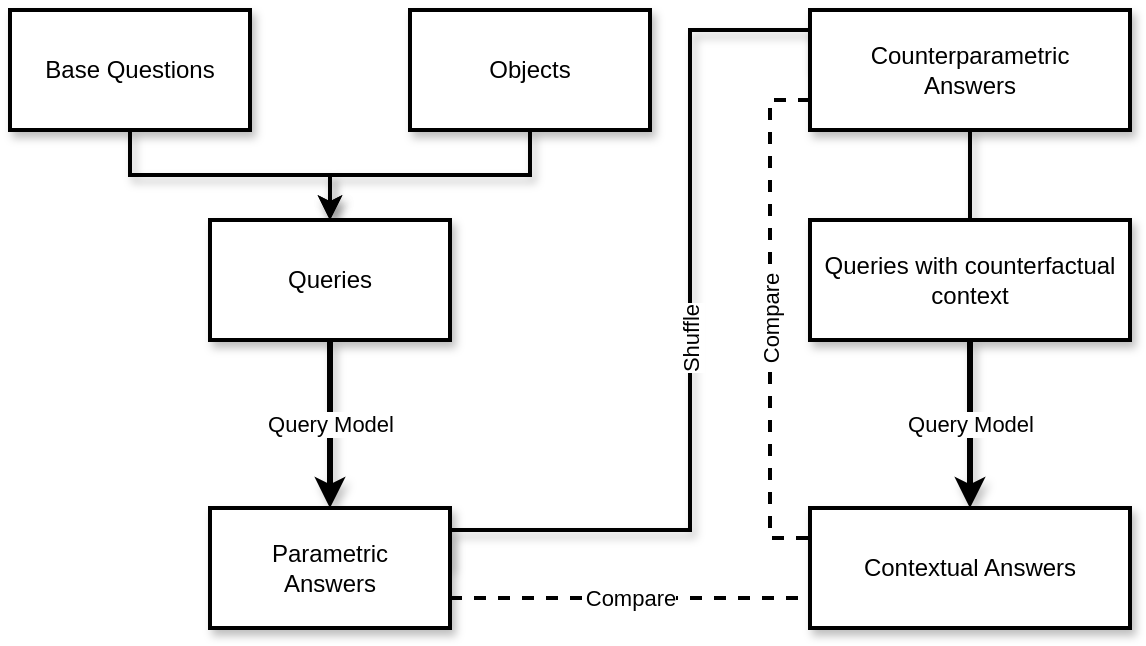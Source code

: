 <mxfile version="24.7.16">
  <diagram name="Page-1" id="uutijIK_MWkFv9CNafFd">
    <mxGraphModel dx="1242" dy="880" grid="1" gridSize="10" guides="1" tooltips="1" connect="1" arrows="1" fold="1" page="1" pageScale="1" pageWidth="1200" pageHeight="500" math="0" shadow="0">
      <root>
        <mxCell id="0" />
        <mxCell id="1" parent="0" />
        <mxCell id="MheTRjnrIJHMprSzCFHI-8" style="edgeStyle=orthogonalEdgeStyle;rounded=0;orthogonalLoop=1;jettySize=auto;html=1;exitX=0.5;exitY=1;exitDx=0;exitDy=0;entryX=0.5;entryY=0;entryDx=0;entryDy=0;endArrow=classic;endFill=1;strokeWidth=2;shadow=1;" parent="1" source="MheTRjnrIJHMprSzCFHI-1" target="MheTRjnrIJHMprSzCFHI-3" edge="1">
          <mxGeometry relative="1" as="geometry" />
        </mxCell>
        <mxCell id="MheTRjnrIJHMprSzCFHI-1" value="Base Questions" style="rounded=0;whiteSpace=wrap;html=1;strokeWidth=2;shadow=1;" parent="1" vertex="1">
          <mxGeometry x="120" y="40" width="120" height="60" as="geometry" />
        </mxCell>
        <mxCell id="MheTRjnrIJHMprSzCFHI-9" style="edgeStyle=orthogonalEdgeStyle;rounded=0;orthogonalLoop=1;jettySize=auto;html=1;exitX=0.5;exitY=1;exitDx=0;exitDy=0;entryX=0.5;entryY=0;entryDx=0;entryDy=0;endArrow=classic;endFill=1;strokeWidth=2;shadow=1;" parent="1" source="MheTRjnrIJHMprSzCFHI-2" target="MheTRjnrIJHMprSzCFHI-3" edge="1">
          <mxGeometry relative="1" as="geometry" />
        </mxCell>
        <mxCell id="MheTRjnrIJHMprSzCFHI-2" value="&lt;div&gt;Objects&lt;/div&gt;" style="rounded=0;whiteSpace=wrap;html=1;strokeWidth=2;shadow=1;" parent="1" vertex="1">
          <mxGeometry x="320" y="40" width="120" height="60" as="geometry" />
        </mxCell>
        <mxCell id="MheTRjnrIJHMprSzCFHI-10" value="&lt;div align=&quot;right&quot;&gt;Query Model&lt;br&gt;&lt;/div&gt;" style="edgeStyle=orthogonalEdgeStyle;rounded=0;orthogonalLoop=1;jettySize=auto;html=1;exitX=0.5;exitY=1;exitDx=0;exitDy=0;entryX=0.5;entryY=0;entryDx=0;entryDy=0;strokeWidth=3;shadow=1;" parent="1" source="MheTRjnrIJHMprSzCFHI-3" target="MheTRjnrIJHMprSzCFHI-4" edge="1">
          <mxGeometry relative="1" as="geometry" />
        </mxCell>
        <mxCell id="MheTRjnrIJHMprSzCFHI-3" value="&lt;div&gt;Queries&lt;/div&gt;" style="rounded=0;whiteSpace=wrap;html=1;strokeWidth=2;shadow=1;" parent="1" vertex="1">
          <mxGeometry x="220" y="145" width="120" height="60" as="geometry" />
        </mxCell>
        <mxCell id="MheTRjnrIJHMprSzCFHI-11" value="Shuffle" style="edgeStyle=orthogonalEdgeStyle;rounded=0;orthogonalLoop=1;jettySize=auto;html=1;exitX=1;exitY=0.5;exitDx=0;exitDy=0;entryX=0;entryY=0.5;entryDx=0;entryDy=0;endArrow=none;endFill=0;strokeWidth=2;shadow=1;horizontal=0;" parent="1" source="MheTRjnrIJHMprSzCFHI-4" target="MheTRjnrIJHMprSzCFHI-5" edge="1">
          <mxGeometry relative="1" as="geometry">
            <Array as="points">
              <mxPoint x="340" y="300" />
              <mxPoint x="460" y="300" />
              <mxPoint x="460" y="50" />
              <mxPoint x="520" y="50" />
            </Array>
          </mxGeometry>
        </mxCell>
        <mxCell id="gcrpCKAkCdmO2ThbuuvX-1" value="&lt;div&gt;Compare&lt;/div&gt;" style="edgeStyle=orthogonalEdgeStyle;rounded=0;orthogonalLoop=1;jettySize=auto;html=1;exitX=1;exitY=0.75;exitDx=0;exitDy=0;entryX=0;entryY=0.75;entryDx=0;entryDy=0;strokeWidth=2;dashed=1;endArrow=none;endFill=0;" edge="1" parent="1" source="MheTRjnrIJHMprSzCFHI-4" target="MheTRjnrIJHMprSzCFHI-7">
          <mxGeometry relative="1" as="geometry" />
        </mxCell>
        <mxCell id="MheTRjnrIJHMprSzCFHI-4" value="Parametric&lt;br&gt;Answers" style="rounded=0;whiteSpace=wrap;html=1;strokeWidth=2;shadow=1;" parent="1" vertex="1">
          <mxGeometry x="220" y="289" width="120" height="60" as="geometry" />
        </mxCell>
        <mxCell id="MheTRjnrIJHMprSzCFHI-12" style="edgeStyle=orthogonalEdgeStyle;rounded=0;orthogonalLoop=1;jettySize=auto;html=1;exitX=0.5;exitY=1;exitDx=0;exitDy=0;endArrow=none;endFill=0;strokeWidth=2;shadow=1;" parent="1" source="MheTRjnrIJHMprSzCFHI-5" target="MheTRjnrIJHMprSzCFHI-6" edge="1">
          <mxGeometry relative="1" as="geometry" />
        </mxCell>
        <mxCell id="gcrpCKAkCdmO2ThbuuvX-3" value="Compare" style="edgeStyle=orthogonalEdgeStyle;rounded=0;orthogonalLoop=1;jettySize=auto;html=1;exitX=0;exitY=0.75;exitDx=0;exitDy=0;entryX=0;entryY=0.25;entryDx=0;entryDy=0;strokeWidth=2;endArrow=none;endFill=0;dashed=1;horizontal=0;" edge="1" parent="1" source="MheTRjnrIJHMprSzCFHI-5" target="MheTRjnrIJHMprSzCFHI-7">
          <mxGeometry relative="1" as="geometry" />
        </mxCell>
        <mxCell id="MheTRjnrIJHMprSzCFHI-5" value="&lt;div&gt;Counterparametric&lt;/div&gt;&lt;div&gt;Answers&lt;br&gt;&lt;/div&gt;" style="rounded=0;whiteSpace=wrap;html=1;strokeWidth=2;shadow=1;" parent="1" vertex="1">
          <mxGeometry x="520" y="40" width="160" height="60" as="geometry" />
        </mxCell>
        <mxCell id="MheTRjnrIJHMprSzCFHI-13" value="Query Model" style="edgeStyle=orthogonalEdgeStyle;rounded=0;orthogonalLoop=1;jettySize=auto;html=1;exitX=0.5;exitY=1;exitDx=0;exitDy=0;entryX=0.5;entryY=0;entryDx=0;entryDy=0;strokeWidth=3;shadow=1;" parent="1" source="MheTRjnrIJHMprSzCFHI-6" target="MheTRjnrIJHMprSzCFHI-7" edge="1">
          <mxGeometry relative="1" as="geometry" />
        </mxCell>
        <mxCell id="MheTRjnrIJHMprSzCFHI-6" value="Queries with counterfactual context" style="rounded=0;whiteSpace=wrap;html=1;strokeWidth=2;shadow=1;" parent="1" vertex="1">
          <mxGeometry x="520" y="145" width="160" height="60" as="geometry" />
        </mxCell>
        <mxCell id="MheTRjnrIJHMprSzCFHI-7" value="Contextual Answers" style="rounded=0;whiteSpace=wrap;html=1;strokeWidth=2;shadow=1;" parent="1" vertex="1">
          <mxGeometry x="520" y="289" width="160" height="60" as="geometry" />
        </mxCell>
      </root>
    </mxGraphModel>
  </diagram>
</mxfile>
